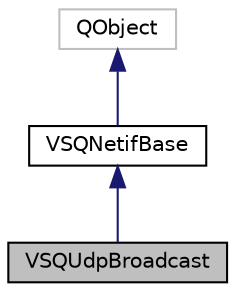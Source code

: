 digraph "VSQUdpBroadcast"
{
 // LATEX_PDF_SIZE
  edge [fontname="Helvetica",fontsize="10",labelfontname="Helvetica",labelfontsize="10"];
  node [fontname="Helvetica",fontsize="10",shape=record];
  Node1 [label="VSQUdpBroadcast",height=0.2,width=0.4,color="black", fillcolor="grey75", style="filled", fontcolor="black",tooltip="UDP Broadcast network interface implementation."];
  Node2 -> Node1 [dir="back",color="midnightblue",fontsize="10",style="solid",fontname="Helvetica"];
  Node2 [label="VSQNetifBase",height=0.2,width=0.4,color="black", fillcolor="white", style="filled",URL="$class_v_s_q_netif_base.html",tooltip="SNAP network interface base class."];
  Node3 -> Node2 [dir="back",color="midnightblue",fontsize="10",style="solid",fontname="Helvetica"];
  Node3 [label="QObject",height=0.2,width=0.4,color="grey75", fillcolor="white", style="filled",tooltip=" "];
}
